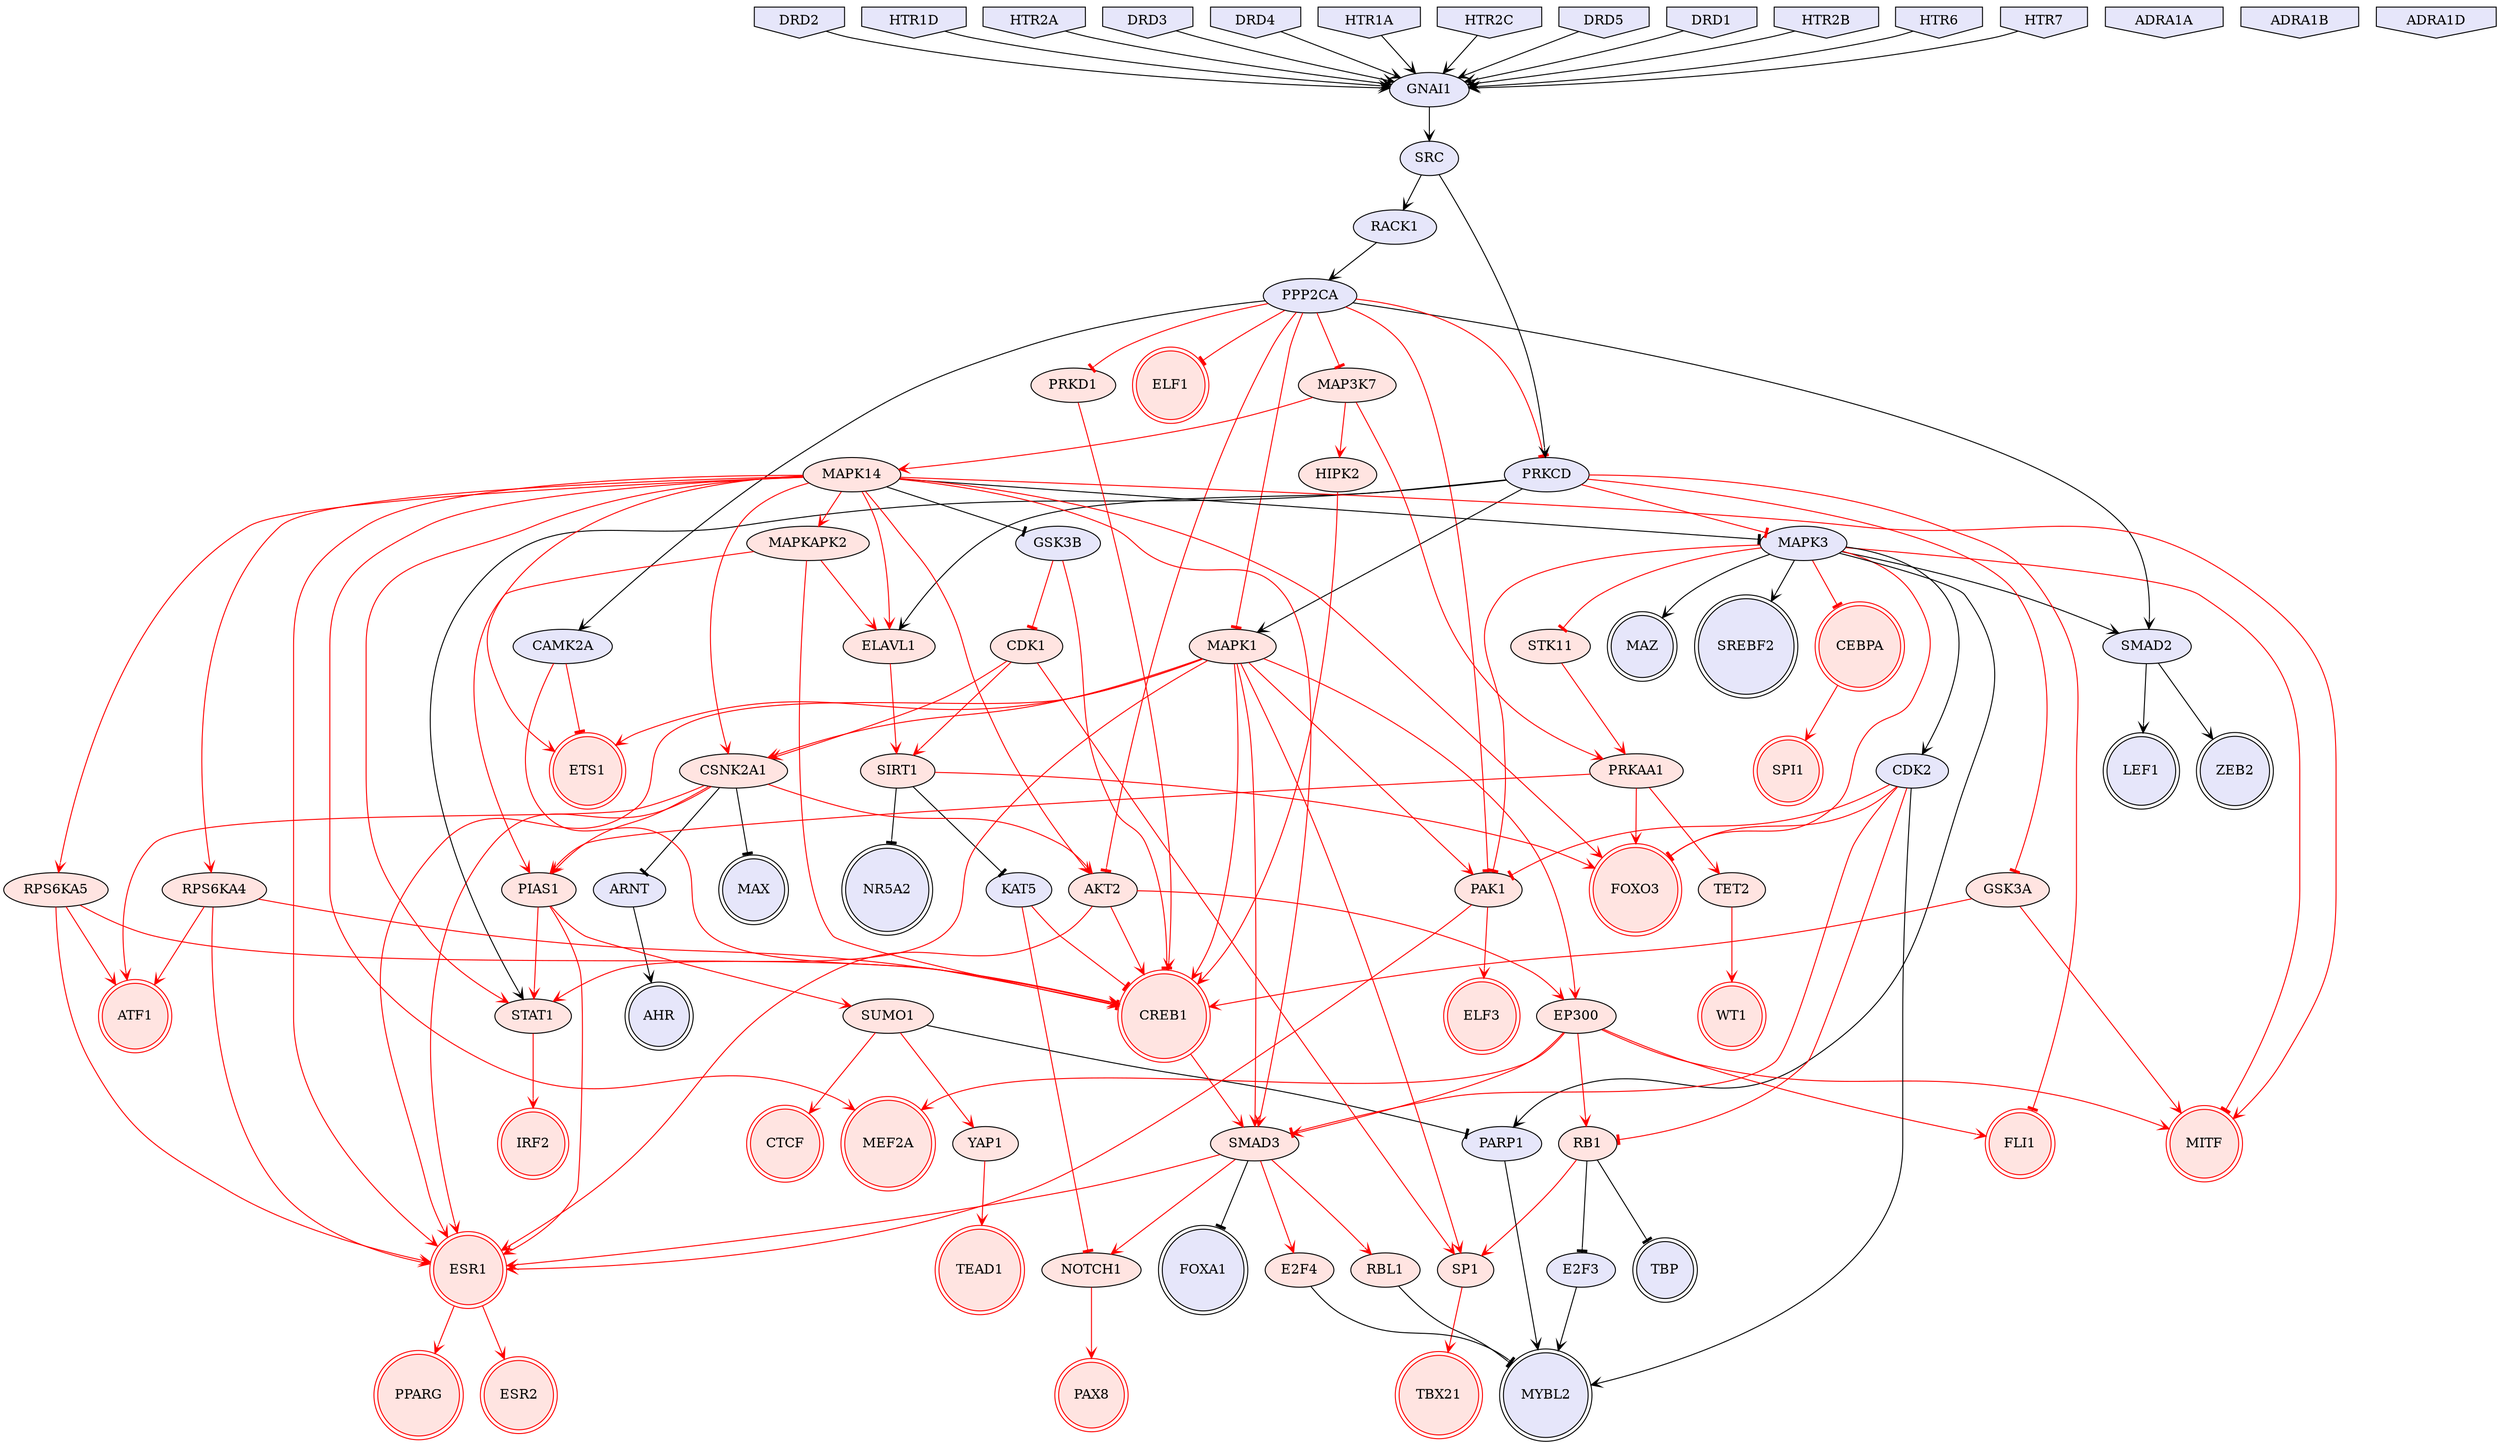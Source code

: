 digraph {

MAPK3->SMAD2 [penwidth=1, color=black, arrowhead="vee"]
SMAD2->LEF1 [penwidth=1, color=black, arrowhead="vee"]
PPP2CA->SMAD2 [penwidth=1, color=black, arrowhead="vee"]
SIRT1->NR5A2 [penwidth=1, color=black, arrowhead="tee"]
GNAI1->SRC [penwidth=1, color=black, arrowhead="vee"]
SRC->RACK1 [penwidth=1, color=black, arrowhead="vee"]
DRD2->GNAI1 [penwidth=1, color=black, arrowhead="vee"]
HTR1D->GNAI1 [penwidth=1, color=black, arrowhead="vee"]
SMAD3->FOXA1 [penwidth=1, color=black, arrowhead="tee"]
CSNK2A1->MAX [penwidth=1, color=black, arrowhead="tee"]
HTR2A->GNAI1 [penwidth=1, color=black, arrowhead="vee"]
RACK1->PPP2CA [penwidth=1, color=black, arrowhead="vee"]
CSNK2A1->ARNT [penwidth=1, color=black, arrowhead="tee"]
DRD3->GNAI1 [penwidth=1, color=black, arrowhead="vee"]
DRD4->GNAI1 [penwidth=1, color=black, arrowhead="vee"]
HTR1A->GNAI1 [penwidth=1, color=black, arrowhead="vee"]
HTR2C->GNAI1 [penwidth=1, color=black, arrowhead="vee"]
MAPK3->MAZ [penwidth=1, color=black, arrowhead="vee"]
MAPK3->SREBF2 [penwidth=1, color=black, arrowhead="vee"]
DRD5->GNAI1 [penwidth=1, color=black, arrowhead="vee"]
DRD1->GNAI1 [penwidth=1, color=black, arrowhead="vee"]
HTR2B->GNAI1 [penwidth=1, color=black, arrowhead="vee"]
HTR6->GNAI1 [penwidth=1, color=black, arrowhead="vee"]
HTR7->GNAI1 [penwidth=1, color=black, arrowhead="vee"]
ARNT->AHR [penwidth=1, color=black, arrowhead="vee"]
SMAD2->ZEB2 [penwidth=1, color=black, arrowhead="vee"]
RB1->TBP [penwidth=1, color=black, arrowhead="tee"]
RBL1->MYBL2 [penwidth=1, color=black, arrowhead="tee"]
PRKCD->MAPK3 [penwidth=1, color=red, arrowhead="tee"]
NOTCH1->PAX8 [penwidth=1, color=red, arrowhead="vee"]
ELAVL1->SIRT1 [penwidth=1, color=red, arrowhead="vee"]
SIRT1->FOXO3 [penwidth=1, color=red, arrowhead="vee"]
SUMO1->YAP1 [penwidth=1, color=red, arrowhead="vee"]
SUMO1->CTCF [penwidth=1, color=red, arrowhead="vee"]
PRKCD->ELAVL1 [penwidth=1, color=black, arrowhead="vee"]
SP1->TBX21 [penwidth=1, color=red, arrowhead="vee"]
CEBPA->SPI1 [penwidth=1, color=red, arrowhead="vee"]
PIAS1->STAT1 [penwidth=1, color=red, arrowhead="vee"]
SMAD3->ESR1 [penwidth=1, color=red, arrowhead="vee"]
SMAD3->NOTCH1 [penwidth=1, color=red, arrowhead="vee"]
MAPK1->SMAD3 [penwidth=1, color=red, arrowhead="vee"]
CREB1->SMAD3 [penwidth=1, color=red, arrowhead="vee"]
ESR1->PPARG [penwidth=1, color=red, arrowhead="vee"]
ESR1->ESR2 [penwidth=1, color=red, arrowhead="vee"]
PRKCD->STAT1 [penwidth=1, color=black, arrowhead="vee"]
PPP2CA->ELF1 [penwidth=1, color=red, arrowhead="tee"]
PPP2CA->MAPK1 [penwidth=1, color=red, arrowhead="tee"]
PPP2CA->PRKCD [penwidth=1, color=red, arrowhead="tee"]
PRKAA1->FOXO3 [penwidth=1, color=red, arrowhead="vee"]
PRKAA1->PIAS1 [penwidth=1, color=red, arrowhead="vee"]
PRKAA1->TET2 [penwidth=1, color=red, arrowhead="vee"]
YAP1->TEAD1 [penwidth=1, color=red, arrowhead="vee"]
CSNK2A1->ATF1 [penwidth=1, color=red, arrowhead="vee"]
MAPK1->ESR1 [penwidth=1, color=red, arrowhead="vee"]
EP300->MEF2A [penwidth=1, color=red, arrowhead="vee"]
MAPK3->STK11 [penwidth=1, color=red, arrowhead="tee"]
MAPK1->EP300 [penwidth=1, color=red, arrowhead="vee"]
STAT1->IRF2 [penwidth=1, color=red, arrowhead="vee"]
EP300->FLI1 [penwidth=1, color=red, arrowhead="vee"]
TET2->WT1 [penwidth=1, color=red, arrowhead="vee"]
EP300->SMAD3 [penwidth=1, color=red, arrowhead="vee"]
CSNK2A1->ESR1 [penwidth=1, color=red, arrowhead="vee"]
CSNK2A1->PIAS1 [penwidth=1, color=red, arrowhead="vee"]
MAPK1->CSNK2A1 [penwidth=1, color=red, arrowhead="vee"]
MAPK1->SP1 [penwidth=1, color=red, arrowhead="vee"]
MAPK3->FOXO3 [penwidth=1, color=red, arrowhead="tee"]
MAPK3->PAK1 [penwidth=1, color=red, arrowhead="tee"]
MAPK3->MITF [penwidth=1, color=red, arrowhead="tee"]
PAK1->ELF3 [penwidth=1, color=red, arrowhead="vee"]
PAK1->ESR1 [penwidth=1, color=red, arrowhead="vee"]
MAPK3->CEBPA [penwidth=1, color=red, arrowhead="tee"]
MAPK1->PAK1 [penwidth=1, color=red, arrowhead="vee"]
PPP2CA->PAK1 [penwidth=1, color=red, arrowhead="tee"]
STK11->PRKAA1 [penwidth=1, color=red, arrowhead="vee"]
PIAS1->SUMO1 [penwidth=1, color=red, arrowhead="vee"]
MAPK1->CREB1 [penwidth=1, color=red, arrowhead="vee"]
MAPK1->ETS1 [penwidth=1, color=red, arrowhead="vee"]
MAPK1->STAT1 [penwidth=1, color=red, arrowhead="vee"]
EP300->RB1 [penwidth=1, color=red, arrowhead="vee"]
RB1->SP1 [penwidth=1, color=red, arrowhead="vee"]
PIAS1->ESR1 [penwidth=1, color=red, arrowhead="vee"]
EP300->MITF [penwidth=1, color=red, arrowhead="vee"]
SMAD3->RBL1 [penwidth=1, color=red, arrowhead="vee"]
PRKCD->MAPK1 [penwidth=1, color=black, arrowhead="vee"]
MAPK14->MAPK3 [penwidth=1, color=black, arrowhead="tee"]
CDK2->MYBL2 [penwidth=1, color=black, arrowhead="vee"]
MAPK3->CDK2 [penwidth=1, color=black, arrowhead="vee"]
SRC->PRKCD [penwidth=1, color=black, arrowhead="vee"]
CDK2->RB1 [penwidth=1, color=red, arrowhead="tee"]
CDK2->PAK1 [penwidth=1, color=red, arrowhead="tee"]
MAPK14->SMAD3 [penwidth=1, color=red, arrowhead="vee"]
MAPK14->STAT1 [penwidth=1, color=red, arrowhead="vee"]
MAPK14->CSNK2A1 [penwidth=1, color=red, arrowhead="vee"]
MAP3K7->MAPK14 [penwidth=1, color=red, arrowhead="vee"]
PPP2CA->MAP3K7 [penwidth=1, color=red, arrowhead="tee"]
PRKCD->FLI1 [penwidth=1, color=red, arrowhead="tee"]
MAPK14->ELAVL1 [penwidth=1, color=red, arrowhead="vee"]
CDK2->SMAD3 [penwidth=1, color=red, arrowhead="tee"]
CDK2->FOXO3 [penwidth=1, color=red, arrowhead="tee"]
MAPK14->ESR1 [penwidth=1, color=red, arrowhead="vee"]
MAPK14->FOXO3 [penwidth=1, color=red, arrowhead="vee"]
MAPK14->MEF2A [penwidth=1, color=red, arrowhead="vee"]
MAPK14->MITF [penwidth=1, color=red, arrowhead="vee"]
MAPK14->ETS1 [penwidth=1, color=red, arrowhead="vee"]
MAP3K7->PRKAA1 [penwidth=1, color=red, arrowhead="vee"]
HIPK2->CREB1 [penwidth=1, color=red, arrowhead="vee"]
MAP3K7->HIPK2 [penwidth=1, color=red, arrowhead="vee"]
MAPK14->GSK3B [penwidth=1, color=black, arrowhead="tee"]
CDK1->CSNK2A1 [penwidth=1, color=red, arrowhead="vee"]
GSK3B->CREB1 [penwidth=1, color=red, arrowhead="tee"]
GSK3B->CDK1 [penwidth=1, color=red, arrowhead="tee"]
CDK1->SP1 [penwidth=1, color=red, arrowhead="vee"]
CDK1->SIRT1 [penwidth=1, color=red, arrowhead="vee"]
PPP2CA->PRKD1 [penwidth=1, color=red, arrowhead="tee"]
PRKD1->CREB1 [penwidth=1, color=red, arrowhead="vee"]
PPP2CA->AKT2 [penwidth=1, color=red, arrowhead="tee"]
AKT2->CREB1 [penwidth=1, color=red, arrowhead="vee"]
AKT2->ESR1 [penwidth=1, color=red, arrowhead="vee"]
CSNK2A1->AKT2 [penwidth=1, color=red, arrowhead="vee"]
MAPK14->AKT2 [penwidth=1, color=red, arrowhead="vee"]
GSK3A->MITF [penwidth=1, color=red, arrowhead="vee"]
GSK3A->CREB1 [penwidth=1, color=red, arrowhead="vee"]
PRKCD->GSK3A [penwidth=1, color=red, arrowhead="tee"]
MAPK14->MAPKAPK2 [penwidth=1, color=red, arrowhead="vee"]
MAPKAPK2->CREB1 [penwidth=1, color=red, arrowhead="vee"]
MAPKAPK2->PIAS1 [penwidth=1, color=red, arrowhead="vee"]
MAPKAPK2->ELAVL1 [penwidth=1, color=red, arrowhead="vee"]
AKT2->EP300 [penwidth=1, color=red, arrowhead="vee"]
E2F4->MYBL2 [penwidth=1, color=black, arrowhead="tee"]
SMAD3->E2F4 [penwidth=1, color=red, arrowhead="vee"]
RPS6KA4->CREB1 [penwidth=1, color=red, arrowhead="vee"]
MAPK14->RPS6KA4 [penwidth=1, color=red, arrowhead="vee"]
RPS6KA4->ATF1 [penwidth=1, color=red, arrowhead="vee"]
RPS6KA4->ESR1 [penwidth=1, color=red, arrowhead="vee"]
SUMO1->PARP1 [penwidth=1, color=black, arrowhead="tee"]
MAPK3->PARP1 [penwidth=1, color=black, arrowhead="vee"]
PARP1->MYBL2 [penwidth=1, color=black, arrowhead="vee"]
PPP2CA->CAMK2A [penwidth=1, color=black, arrowhead="vee"]
CAMK2A->CREB1 [penwidth=1, color=red, arrowhead="tee"]
CAMK2A->ETS1 [penwidth=1, color=red, arrowhead="tee"]
SIRT1->KAT5 [penwidth=1, color=black, arrowhead="tee"]
KAT5->NOTCH1 [penwidth=1, color=red, arrowhead="tee"]
KAT5->CREB1 [penwidth=1, color=red, arrowhead="tee"]
RB1->E2F3 [penwidth=1, color=black, arrowhead="tee"]
E2F3->MYBL2 [penwidth=1, color=black, arrowhead="vee"]
RPS6KA5->CREB1 [penwidth=1, color=red, arrowhead="vee"]
RPS6KA5->ATF1 [penwidth=1, color=red, arrowhead="vee"]
MAPK14->RPS6KA5 [penwidth=1, color=red, arrowhead="vee"]
RPS6KA5->ESR1 [penwidth=1, color=red, arrowhead="vee"]
ADRA1A [style=filled, color=black, fillcolor=lavender, shape=invhouse];
ADRA1B [style=filled, color=black, fillcolor=lavender, shape=invhouse];
ADRA1D [style=filled, color=black, fillcolor=lavender, shape=invhouse];
DRD1 [style=filled, color=black, fillcolor=lavender, shape=invhouse];
DRD2 [style=filled, color=black, fillcolor=lavender, shape=invhouse];
DRD3 [style=filled, color=black, fillcolor=lavender, shape=invhouse];
DRD4 [style=filled, color=black, fillcolor=lavender, shape=invhouse];
DRD5 [style=filled, color=black, fillcolor=lavender, shape=invhouse];
HTR1A [style=filled, color=black, fillcolor=lavender, shape=invhouse];
HTR1D [style=filled, color=black, fillcolor=lavender, shape=invhouse];
HTR2A [style=filled, color=black, fillcolor=lavender, shape=invhouse];
HTR2B [style=filled, color=black, fillcolor=lavender, shape=invhouse];
HTR2C [style=filled, color=black, fillcolor=lavender, shape=invhouse];
HTR6 [style=filled, color=black, fillcolor=lavender, shape=invhouse];
HTR7 [style=filled, color=black, fillcolor=lavender, shape=invhouse];
DRD2 [style=filled, color=black, fillcolor=lavender, shape=invhouse];
PAX8 [style=filled, color=red, fillcolor=mistyrose, shape=doublecircle];
TEAD1 [style=filled, color=red, fillcolor=mistyrose, shape=doublecircle];
ESR1 [style=filled, color=red, fillcolor=mistyrose, shape=doublecircle];
MAX [style=filled, color=black, fillcolor=lavender, shape=doublecircle];
MITF [style=filled, color=red, fillcolor=mistyrose, shape=doublecircle];
LEF1 [style=filled, color=black, fillcolor=lavender, shape=doublecircle];
ESR2 [style=filled, color=red, fillcolor=mistyrose, shape=doublecircle];
AHR [style=filled, color=black, fillcolor=lavender, shape=doublecircle];
SREBF2 [style=filled, color=black, fillcolor=lavender, shape=doublecircle];
CTCF [style=filled, color=red, fillcolor=mistyrose, shape=doublecircle];
FOXO3 [style=filled, color=red, fillcolor=mistyrose, shape=doublecircle];
MYBL2 [style=filled, color=black, fillcolor=lavender, shape=doublecircle];
MAZ [style=filled, color=black, fillcolor=lavender, shape=doublecircle];
WT1 [style=filled, color=red, fillcolor=mistyrose, shape=doublecircle];
ATF1 [style=filled, color=red, fillcolor=mistyrose, shape=doublecircle];
CEBPA [style=filled, color=red, fillcolor=mistyrose, shape=doublecircle];
NR5A2 [style=filled, color=black, fillcolor=lavender, shape=doublecircle];
SPI1 [style=filled, color=red, fillcolor=mistyrose, shape=doublecircle];
ETS1 [style=filled, color=red, fillcolor=mistyrose, shape=doublecircle];
FOXA1 [style=filled, color=black, fillcolor=lavender, shape=doublecircle];
FLI1 [style=filled, color=red, fillcolor=mistyrose, shape=doublecircle];
ELF3 [style=filled, color=red, fillcolor=mistyrose, shape=doublecircle];
CREB1 [style=filled, color=red, fillcolor=mistyrose, shape=doublecircle];
IRF2 [style=filled, color=red, fillcolor=mistyrose, shape=doublecircle];
MEF2A [style=filled, color=red, fillcolor=mistyrose, shape=doublecircle];
TBX21 [style=filled, color=red, fillcolor=mistyrose, shape=doublecircle];
TBP [style=filled, color=black, fillcolor=lavender, shape=doublecircle];
ELF1 [style=filled, color=red, fillcolor=mistyrose, shape=doublecircle];
PPARG [style=filled, color=red, fillcolor=mistyrose, shape=doublecircle];
ZEB2 [style=filled, color=black, fillcolor=lavender, shape=doublecircle];
MAPK3 [style=filled, fillcolor=lavender];
SMAD2 [style=filled, fillcolor=lavender];
PPP2CA [style=filled, fillcolor=lavender];
SIRT1 [style=filled, fillcolor=mistyrose];
GNAI1 [style=filled, fillcolor=lavender];
SRC [style=filled, fillcolor=lavender];
SMAD3 [style=filled, fillcolor=mistyrose];
CSNK2A1 [style=filled, fillcolor=mistyrose];
RACK1 [style=filled, fillcolor=lavender];
ARNT [style=filled, fillcolor=lavender];
RB1 [style=filled, fillcolor=mistyrose];
RBL1 [style=filled, fillcolor=mistyrose];
PRKCD [style=filled, fillcolor=lavender];
NOTCH1 [style=filled, fillcolor=mistyrose];
ELAVL1 [style=filled, fillcolor=mistyrose];
SUMO1 [style=filled, fillcolor=mistyrose];
SP1 [style=filled, fillcolor=mistyrose];
PIAS1 [style=filled, fillcolor=mistyrose];
MAPK1 [style=filled, fillcolor=mistyrose];
PRKAA1 [style=filled, fillcolor=mistyrose];
YAP1 [style=filled, fillcolor=mistyrose];
EP300 [style=filled, fillcolor=mistyrose];
STAT1 [style=filled, fillcolor=mistyrose];
TET2 [style=filled, fillcolor=mistyrose];
PAK1 [style=filled, fillcolor=mistyrose];
STK11 [style=filled, fillcolor=mistyrose];
MAPK14 [style=filled, fillcolor=mistyrose];
CDK2 [style=filled, fillcolor=lavender];
MAP3K7 [style=filled, fillcolor=mistyrose];
HIPK2 [style=filled, fillcolor=mistyrose];
CDK1 [style=filled, fillcolor=mistyrose];
GSK3B [style=filled, fillcolor=lavender];
PRKD1 [style=filled, fillcolor=mistyrose];
AKT2 [style=filled, fillcolor=mistyrose];
GSK3A [style=filled, fillcolor=mistyrose];
MAPKAPK2 [style=filled, fillcolor=mistyrose];
E2F4 [style=filled, fillcolor=mistyrose];
RPS6KA4 [style=filled, fillcolor=mistyrose];
PARP1 [style=filled, fillcolor=lavender];
CAMK2A [style=filled, fillcolor=lavender];
KAT5 [style=filled, fillcolor=lavender];
E2F3 [style=filled, fillcolor=lavender];
RPS6KA5 [style=filled, fillcolor=mistyrose];


}

